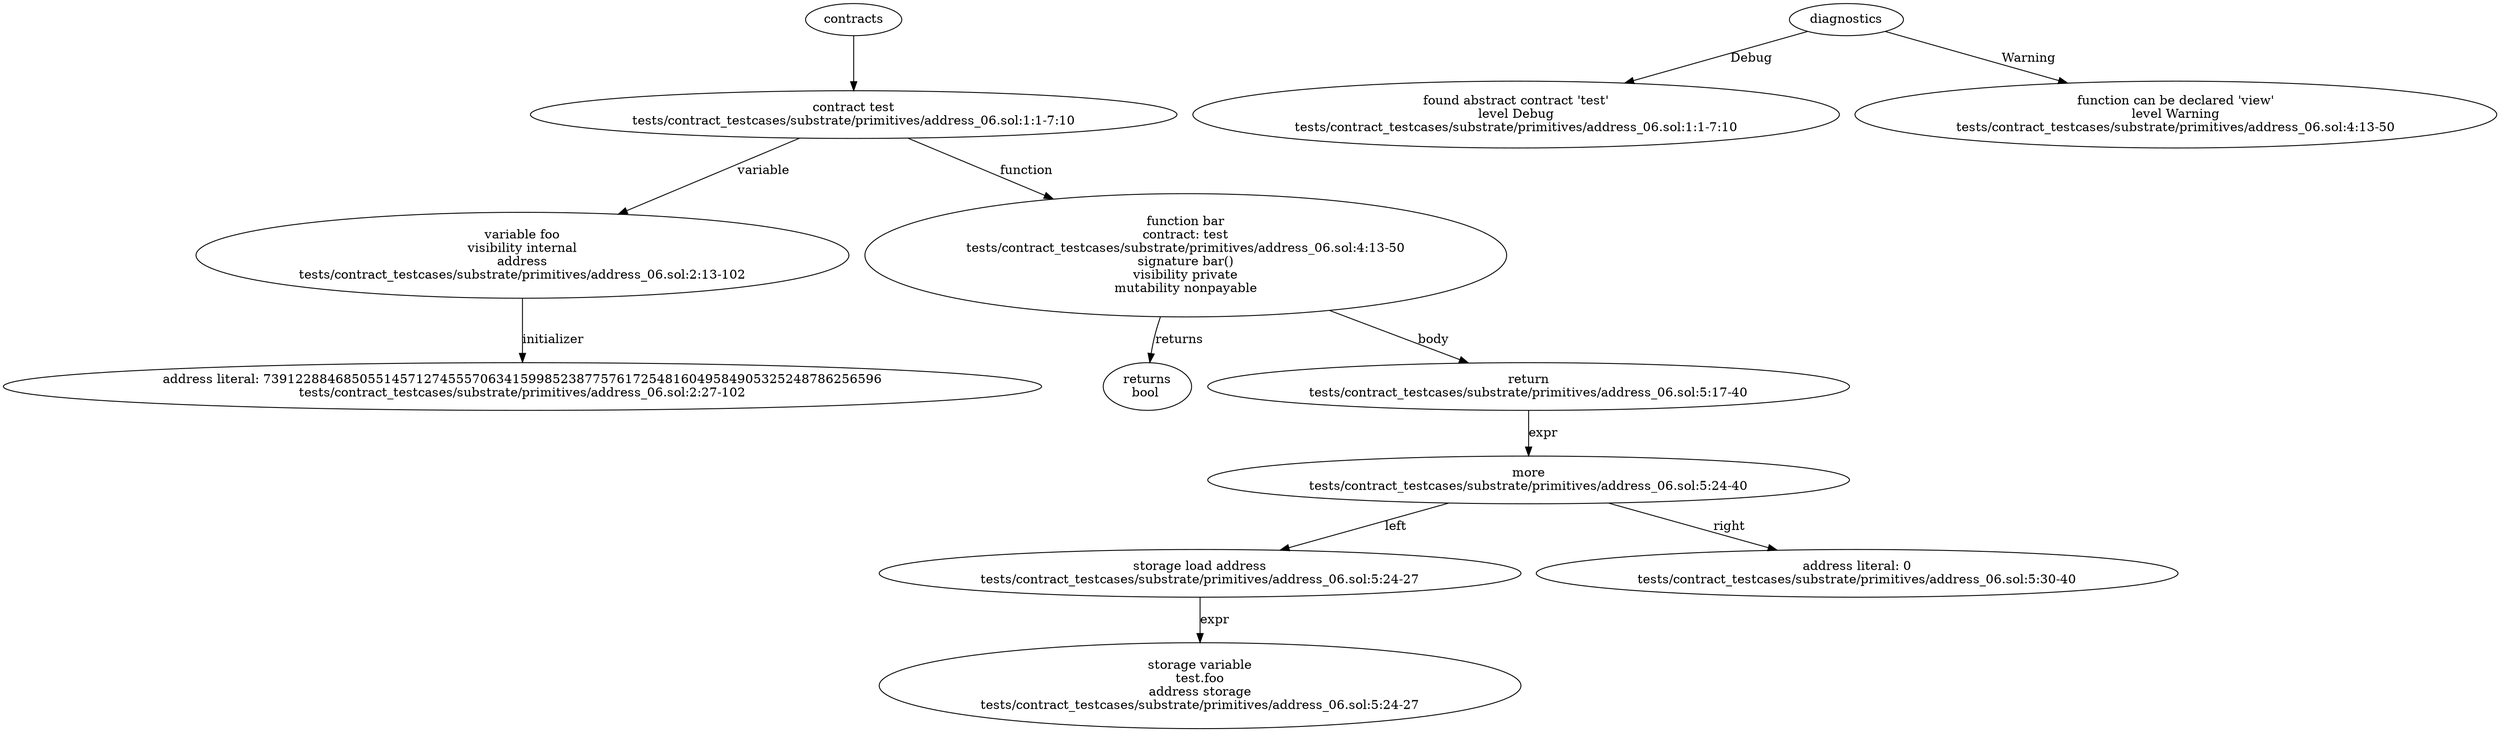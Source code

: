 strict digraph "tests/contract_testcases/substrate/primitives/address_06.sol" {
	contract [label="contract test\ntests/contract_testcases/substrate/primitives/address_06.sol:1:1-7:10"]
	var [label="variable foo\nvisibility internal\naddress\ntests/contract_testcases/substrate/primitives/address_06.sol:2:13-102"]
	number_literal [label="address literal: 73912288468505514571274555706341599852387757617254816049584905325248786256596\ntests/contract_testcases/substrate/primitives/address_06.sol:2:27-102"]
	bar [label="function bar\ncontract: test\ntests/contract_testcases/substrate/primitives/address_06.sol:4:13-50\nsignature bar()\nvisibility private\nmutability nonpayable"]
	returns [label="returns\nbool "]
	return [label="return\ntests/contract_testcases/substrate/primitives/address_06.sol:5:17-40"]
	more [label="more\ntests/contract_testcases/substrate/primitives/address_06.sol:5:24-40"]
	storage_load [label="storage load address\ntests/contract_testcases/substrate/primitives/address_06.sol:5:24-27"]
	storage_var [label="storage variable\ntest.foo\naddress storage\ntests/contract_testcases/substrate/primitives/address_06.sol:5:24-27"]
	number_literal_10 [label="address literal: 0\ntests/contract_testcases/substrate/primitives/address_06.sol:5:30-40"]
	diagnostic [label="found abstract contract 'test'\nlevel Debug\ntests/contract_testcases/substrate/primitives/address_06.sol:1:1-7:10"]
	diagnostic_13 [label="function can be declared 'view'\nlevel Warning\ntests/contract_testcases/substrate/primitives/address_06.sol:4:13-50"]
	contracts -> contract
	contract -> var [label="variable"]
	var -> number_literal [label="initializer"]
	contract -> bar [label="function"]
	bar -> returns [label="returns"]
	bar -> return [label="body"]
	return -> more [label="expr"]
	more -> storage_load [label="left"]
	storage_load -> storage_var [label="expr"]
	more -> number_literal_10 [label="right"]
	diagnostics -> diagnostic [label="Debug"]
	diagnostics -> diagnostic_13 [label="Warning"]
}
